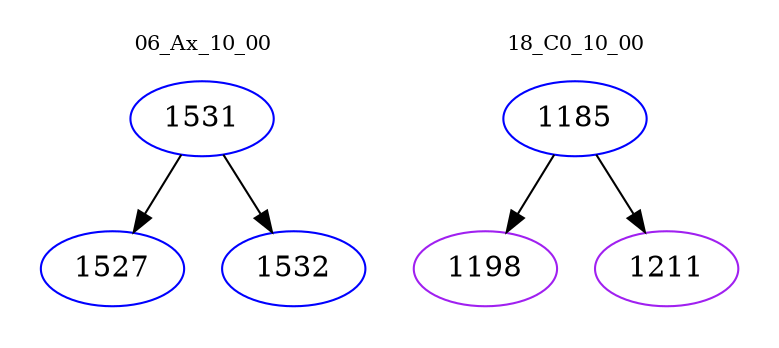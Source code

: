 digraph{
subgraph cluster_0 {
color = white
label = "06_Ax_10_00";
fontsize=10;
T0_1531 [label="1531", color="blue"]
T0_1531 -> T0_1527 [color="black"]
T0_1527 [label="1527", color="blue"]
T0_1531 -> T0_1532 [color="black"]
T0_1532 [label="1532", color="blue"]
}
subgraph cluster_1 {
color = white
label = "18_C0_10_00";
fontsize=10;
T1_1185 [label="1185", color="blue"]
T1_1185 -> T1_1198 [color="black"]
T1_1198 [label="1198", color="purple"]
T1_1185 -> T1_1211 [color="black"]
T1_1211 [label="1211", color="purple"]
}
}
